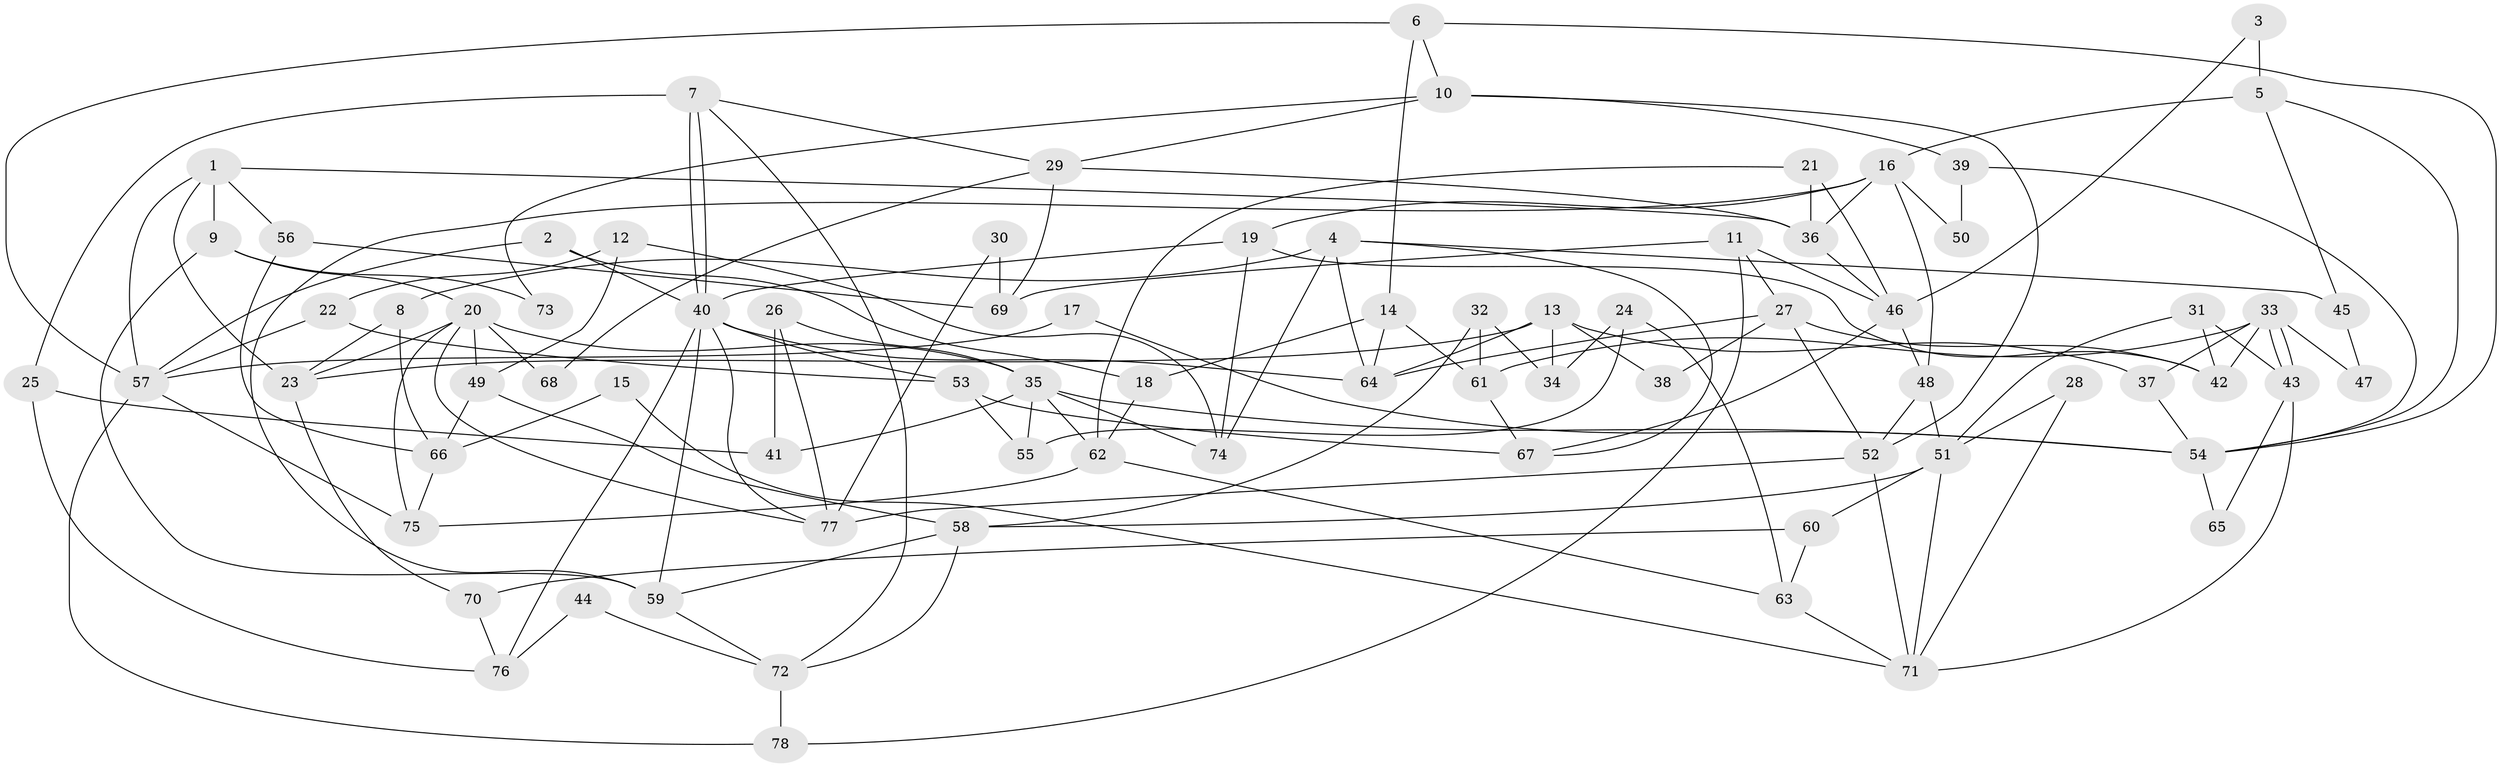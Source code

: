 // Generated by graph-tools (version 1.1) at 2025/02/03/09/25 03:02:10]
// undirected, 78 vertices, 156 edges
graph export_dot {
graph [start="1"]
  node [color=gray90,style=filled];
  1;
  2;
  3;
  4;
  5;
  6;
  7;
  8;
  9;
  10;
  11;
  12;
  13;
  14;
  15;
  16;
  17;
  18;
  19;
  20;
  21;
  22;
  23;
  24;
  25;
  26;
  27;
  28;
  29;
  30;
  31;
  32;
  33;
  34;
  35;
  36;
  37;
  38;
  39;
  40;
  41;
  42;
  43;
  44;
  45;
  46;
  47;
  48;
  49;
  50;
  51;
  52;
  53;
  54;
  55;
  56;
  57;
  58;
  59;
  60;
  61;
  62;
  63;
  64;
  65;
  66;
  67;
  68;
  69;
  70;
  71;
  72;
  73;
  74;
  75;
  76;
  77;
  78;
  1 -- 57;
  1 -- 9;
  1 -- 23;
  1 -- 36;
  1 -- 56;
  2 -- 18;
  2 -- 57;
  2 -- 40;
  3 -- 46;
  3 -- 5;
  4 -- 64;
  4 -- 8;
  4 -- 45;
  4 -- 67;
  4 -- 74;
  5 -- 54;
  5 -- 16;
  5 -- 45;
  6 -- 14;
  6 -- 57;
  6 -- 10;
  6 -- 54;
  7 -- 40;
  7 -- 40;
  7 -- 29;
  7 -- 25;
  7 -- 72;
  8 -- 66;
  8 -- 23;
  9 -- 59;
  9 -- 20;
  9 -- 73;
  10 -- 52;
  10 -- 29;
  10 -- 39;
  10 -- 73;
  11 -- 27;
  11 -- 46;
  11 -- 69;
  11 -- 78;
  12 -- 49;
  12 -- 74;
  12 -- 22;
  13 -- 34;
  13 -- 37;
  13 -- 23;
  13 -- 38;
  13 -- 64;
  14 -- 64;
  14 -- 61;
  14 -- 18;
  15 -- 66;
  15 -- 71;
  16 -- 36;
  16 -- 19;
  16 -- 48;
  16 -- 50;
  16 -- 59;
  17 -- 57;
  17 -- 54;
  18 -- 62;
  19 -- 42;
  19 -- 40;
  19 -- 74;
  20 -- 23;
  20 -- 49;
  20 -- 35;
  20 -- 68;
  20 -- 75;
  20 -- 77;
  21 -- 46;
  21 -- 62;
  21 -- 36;
  22 -- 57;
  22 -- 53;
  23 -- 70;
  24 -- 63;
  24 -- 55;
  24 -- 34;
  25 -- 41;
  25 -- 76;
  26 -- 77;
  26 -- 35;
  26 -- 41;
  27 -- 64;
  27 -- 52;
  27 -- 38;
  27 -- 42;
  28 -- 51;
  28 -- 71;
  29 -- 36;
  29 -- 68;
  29 -- 69;
  30 -- 69;
  30 -- 77;
  31 -- 51;
  31 -- 43;
  31 -- 42;
  32 -- 61;
  32 -- 58;
  32 -- 34;
  33 -- 43;
  33 -- 43;
  33 -- 42;
  33 -- 37;
  33 -- 47;
  33 -- 61;
  35 -- 74;
  35 -- 41;
  35 -- 54;
  35 -- 55;
  35 -- 62;
  36 -- 46;
  37 -- 54;
  39 -- 54;
  39 -- 50;
  40 -- 53;
  40 -- 59;
  40 -- 64;
  40 -- 76;
  40 -- 77;
  43 -- 71;
  43 -- 65;
  44 -- 72;
  44 -- 76;
  45 -- 47;
  46 -- 67;
  46 -- 48;
  48 -- 51;
  48 -- 52;
  49 -- 66;
  49 -- 58;
  51 -- 58;
  51 -- 60;
  51 -- 71;
  52 -- 77;
  52 -- 71;
  53 -- 55;
  53 -- 67;
  54 -- 65;
  56 -- 69;
  56 -- 66;
  57 -- 78;
  57 -- 75;
  58 -- 59;
  58 -- 72;
  59 -- 72;
  60 -- 70;
  60 -- 63;
  61 -- 67;
  62 -- 63;
  62 -- 75;
  63 -- 71;
  66 -- 75;
  70 -- 76;
  72 -- 78;
}
